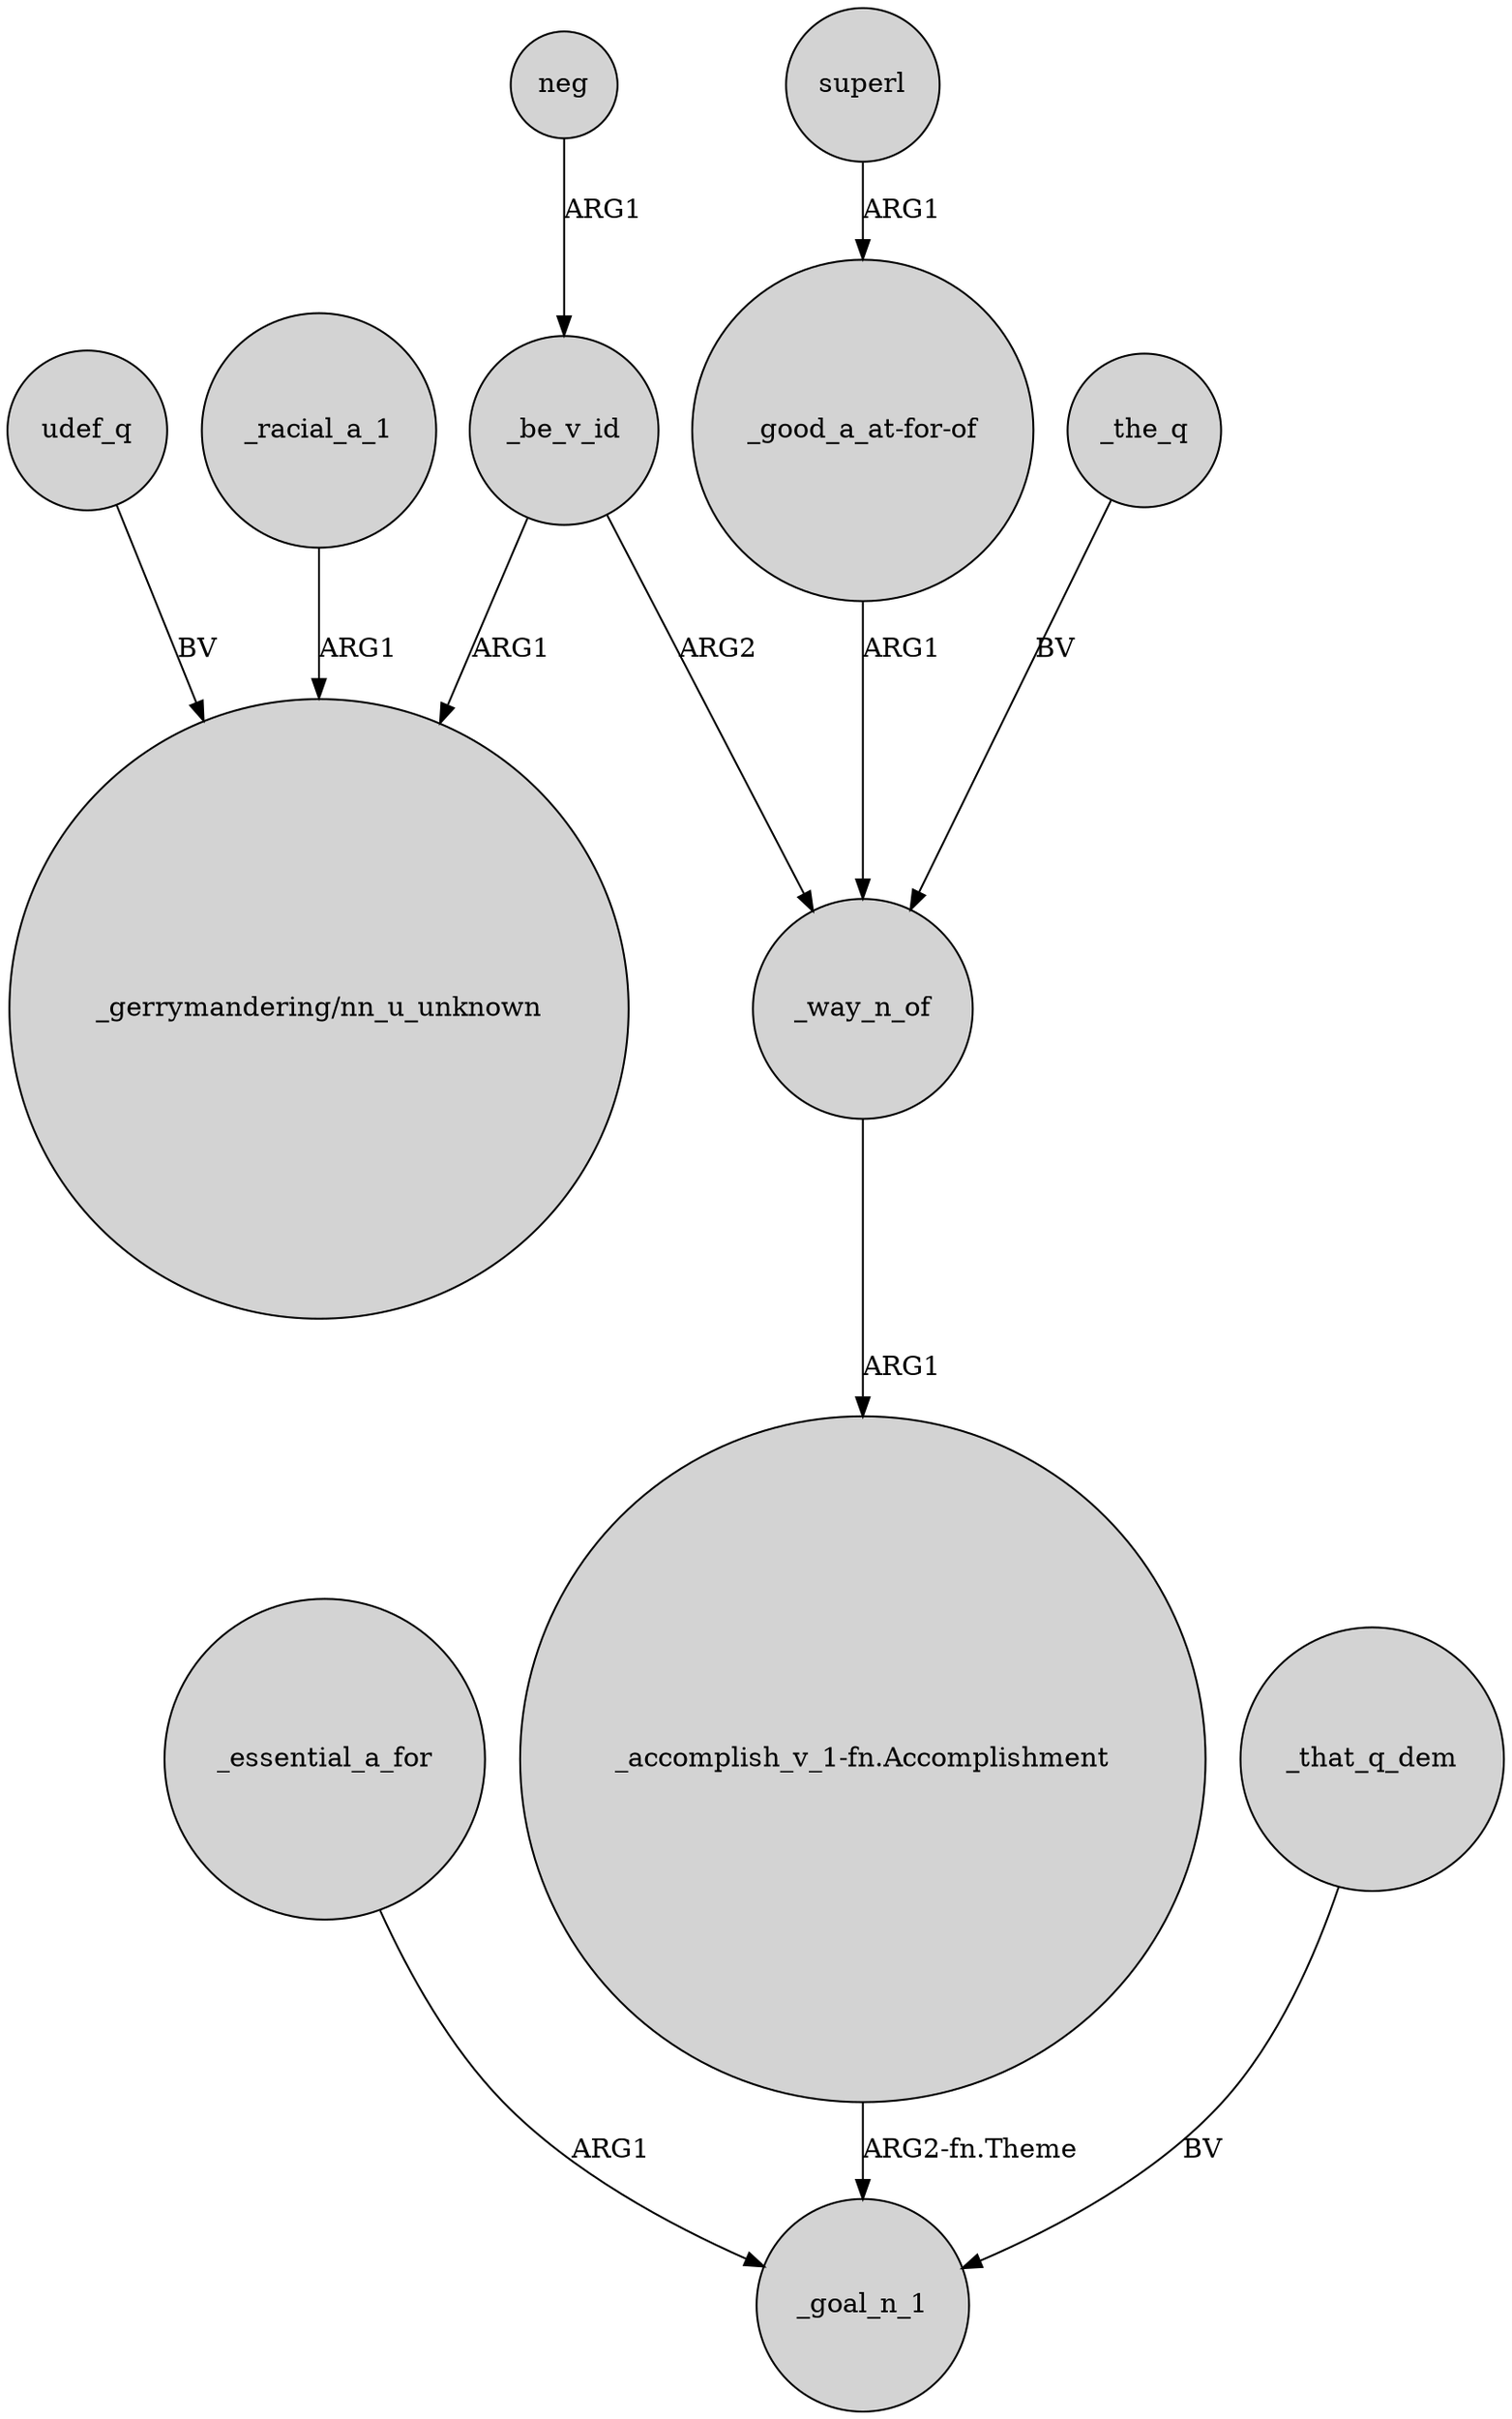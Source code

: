 digraph {
	node [shape=circle style=filled]
	_essential_a_for -> _goal_n_1 [label=ARG1]
	neg -> _be_v_id [label=ARG1]
	"_accomplish_v_1-fn.Accomplishment" -> _goal_n_1 [label="ARG2-fn.Theme"]
	_that_q_dem -> _goal_n_1 [label=BV]
	superl -> "_good_a_at-for-of" [label=ARG1]
	udef_q -> "_gerrymandering/nn_u_unknown" [label=BV]
	"_good_a_at-for-of" -> _way_n_of [label=ARG1]
	_be_v_id -> _way_n_of [label=ARG2]
	_racial_a_1 -> "_gerrymandering/nn_u_unknown" [label=ARG1]
	_be_v_id -> "_gerrymandering/nn_u_unknown" [label=ARG1]
	_way_n_of -> "_accomplish_v_1-fn.Accomplishment" [label=ARG1]
	_the_q -> _way_n_of [label=BV]
}
